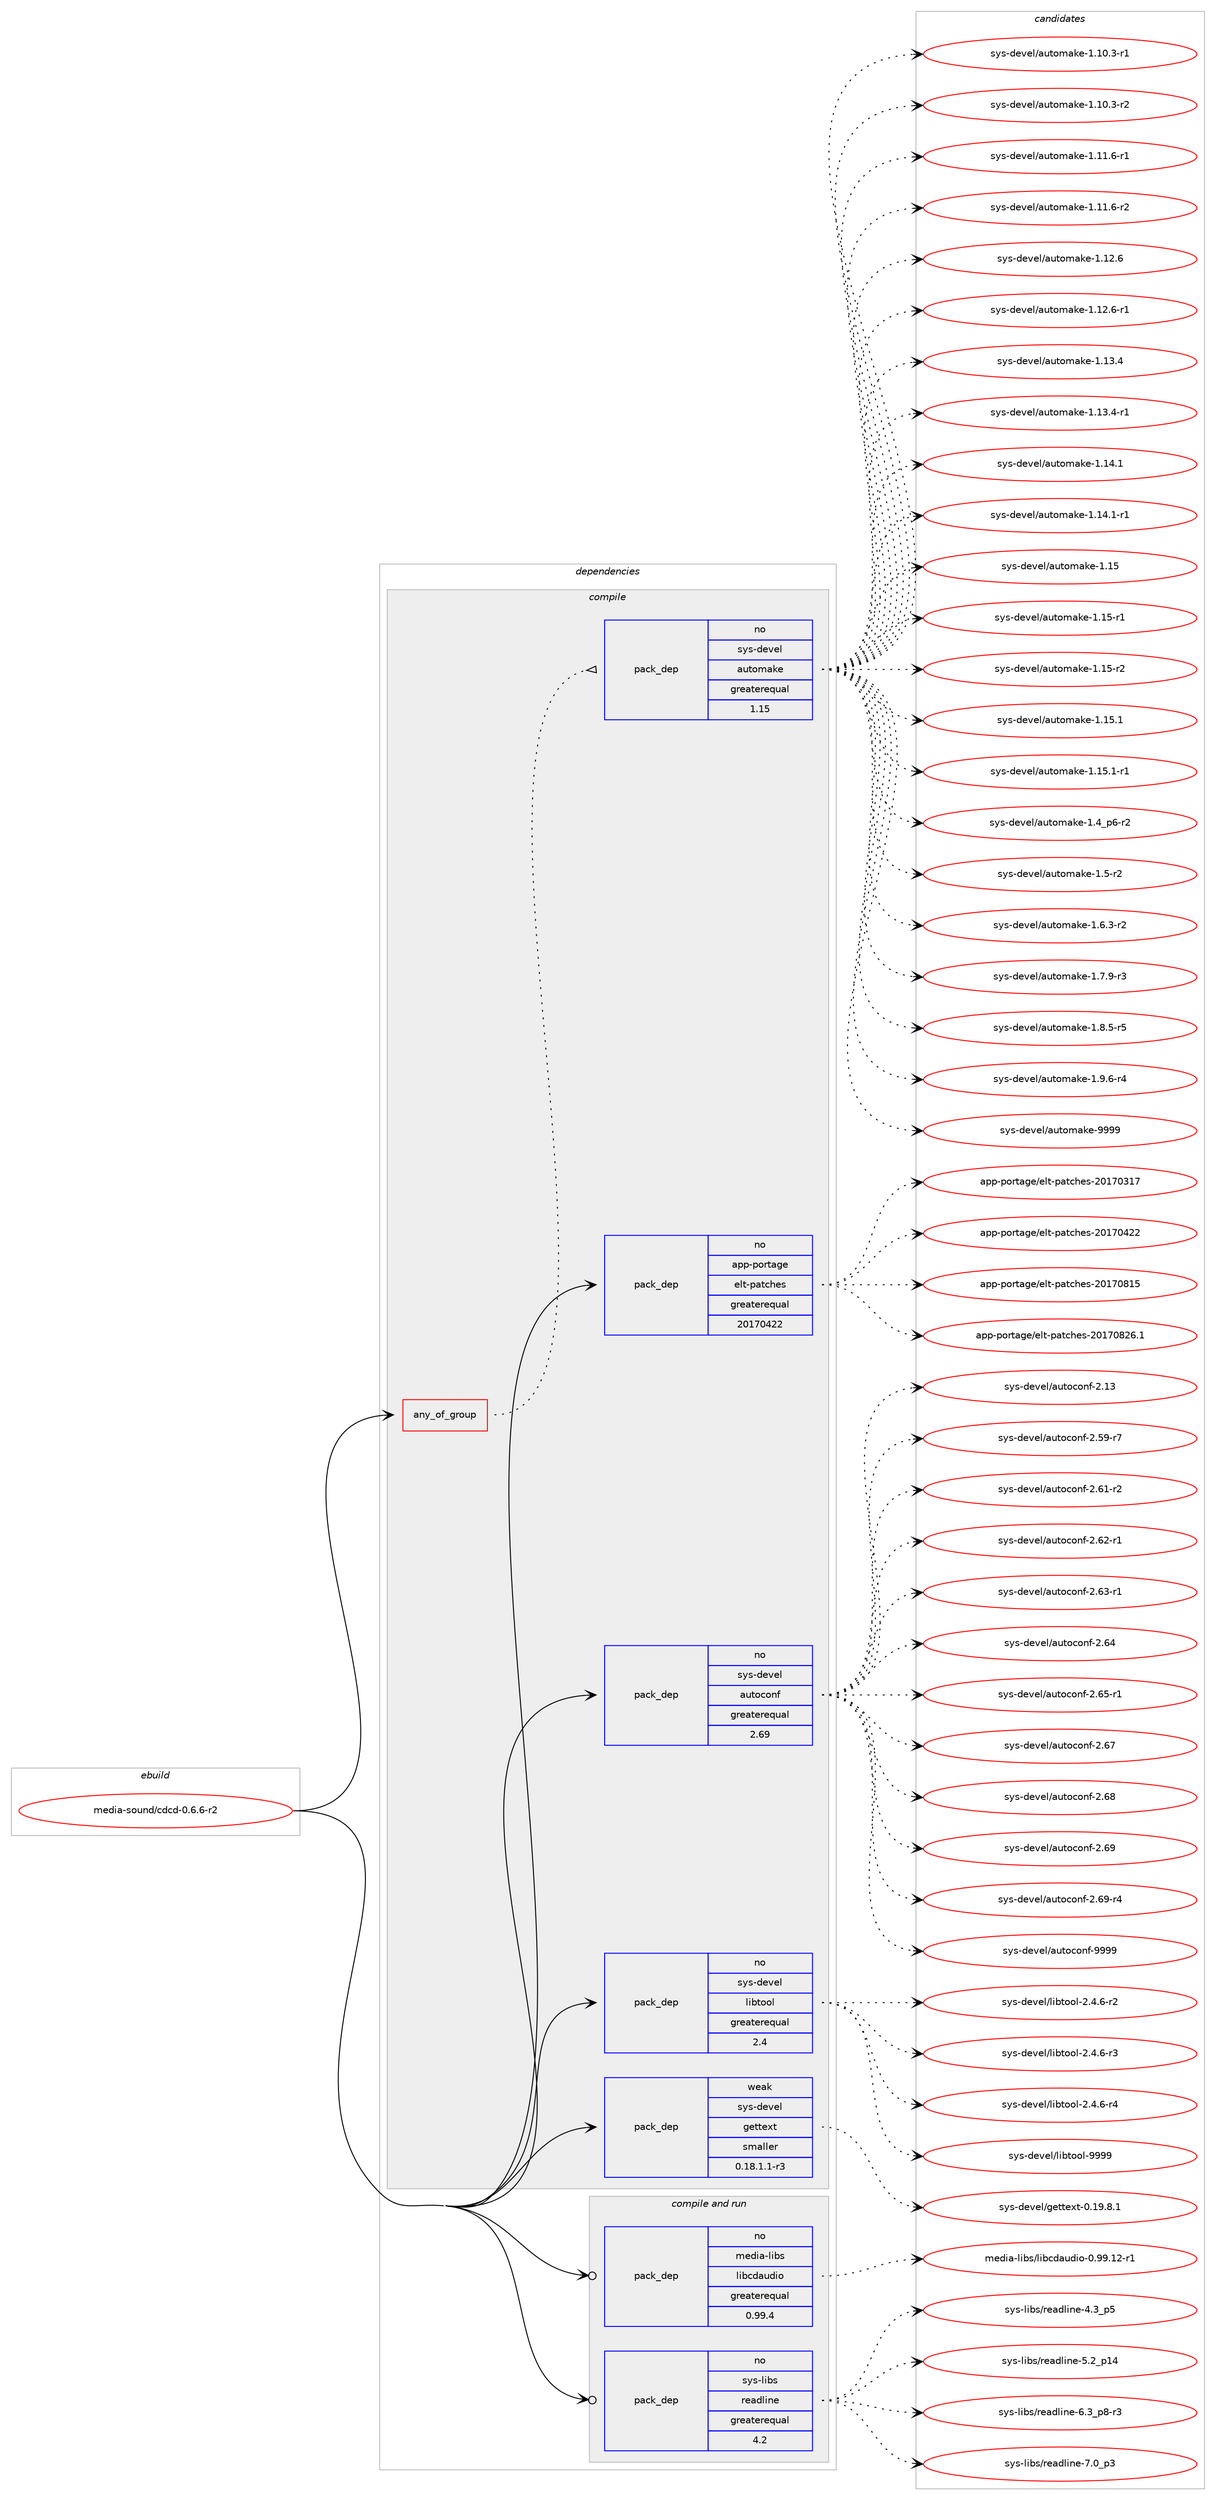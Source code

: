 digraph prolog {

# *************
# Graph options
# *************

newrank=true;
concentrate=true;
compound=true;
graph [rankdir=LR,fontname=Helvetica,fontsize=10,ranksep=1.5];#, ranksep=2.5, nodesep=0.2];
edge  [arrowhead=vee];
node  [fontname=Helvetica,fontsize=10];

# **********
# The ebuild
# **********

subgraph cluster_leftcol {
color=gray;
rank=same;
label=<<i>ebuild</i>>;
id [label="media-sound/cdcd-0.6.6-r2", color=red, width=4, href="../media-sound/cdcd-0.6.6-r2.svg"];
}

# ****************
# The dependencies
# ****************

subgraph cluster_midcol {
color=gray;
label=<<i>dependencies</i>>;
subgraph cluster_compile {
fillcolor="#eeeeee";
style=filled;
label=<<i>compile</i>>;
subgraph any5932 {
dependency379536 [label=<<TABLE BORDER="0" CELLBORDER="1" CELLSPACING="0" CELLPADDING="4"><TR><TD CELLPADDING="10">any_of_group</TD></TR></TABLE>>, shape=none, color=red];subgraph pack280412 {
dependency379537 [label=<<TABLE BORDER="0" CELLBORDER="1" CELLSPACING="0" CELLPADDING="4" WIDTH="220"><TR><TD ROWSPAN="6" CELLPADDING="30">pack_dep</TD></TR><TR><TD WIDTH="110">no</TD></TR><TR><TD>sys-devel</TD></TR><TR><TD>automake</TD></TR><TR><TD>greaterequal</TD></TR><TR><TD>1.15</TD></TR></TABLE>>, shape=none, color=blue];
}
dependency379536:e -> dependency379537:w [weight=20,style="dotted",arrowhead="oinv"];
}
id:e -> dependency379536:w [weight=20,style="solid",arrowhead="vee"];
subgraph pack280413 {
dependency379538 [label=<<TABLE BORDER="0" CELLBORDER="1" CELLSPACING="0" CELLPADDING="4" WIDTH="220"><TR><TD ROWSPAN="6" CELLPADDING="30">pack_dep</TD></TR><TR><TD WIDTH="110">no</TD></TR><TR><TD>app-portage</TD></TR><TR><TD>elt-patches</TD></TR><TR><TD>greaterequal</TD></TR><TR><TD>20170422</TD></TR></TABLE>>, shape=none, color=blue];
}
id:e -> dependency379538:w [weight=20,style="solid",arrowhead="vee"];
subgraph pack280414 {
dependency379539 [label=<<TABLE BORDER="0" CELLBORDER="1" CELLSPACING="0" CELLPADDING="4" WIDTH="220"><TR><TD ROWSPAN="6" CELLPADDING="30">pack_dep</TD></TR><TR><TD WIDTH="110">no</TD></TR><TR><TD>sys-devel</TD></TR><TR><TD>autoconf</TD></TR><TR><TD>greaterequal</TD></TR><TR><TD>2.69</TD></TR></TABLE>>, shape=none, color=blue];
}
id:e -> dependency379539:w [weight=20,style="solid",arrowhead="vee"];
subgraph pack280415 {
dependency379540 [label=<<TABLE BORDER="0" CELLBORDER="1" CELLSPACING="0" CELLPADDING="4" WIDTH="220"><TR><TD ROWSPAN="6" CELLPADDING="30">pack_dep</TD></TR><TR><TD WIDTH="110">no</TD></TR><TR><TD>sys-devel</TD></TR><TR><TD>libtool</TD></TR><TR><TD>greaterequal</TD></TR><TR><TD>2.4</TD></TR></TABLE>>, shape=none, color=blue];
}
id:e -> dependency379540:w [weight=20,style="solid",arrowhead="vee"];
subgraph pack280416 {
dependency379541 [label=<<TABLE BORDER="0" CELLBORDER="1" CELLSPACING="0" CELLPADDING="4" WIDTH="220"><TR><TD ROWSPAN="6" CELLPADDING="30">pack_dep</TD></TR><TR><TD WIDTH="110">weak</TD></TR><TR><TD>sys-devel</TD></TR><TR><TD>gettext</TD></TR><TR><TD>smaller</TD></TR><TR><TD>0.18.1.1-r3</TD></TR></TABLE>>, shape=none, color=blue];
}
id:e -> dependency379541:w [weight=20,style="solid",arrowhead="vee"];
}
subgraph cluster_compileandrun {
fillcolor="#eeeeee";
style=filled;
label=<<i>compile and run</i>>;
subgraph pack280417 {
dependency379542 [label=<<TABLE BORDER="0" CELLBORDER="1" CELLSPACING="0" CELLPADDING="4" WIDTH="220"><TR><TD ROWSPAN="6" CELLPADDING="30">pack_dep</TD></TR><TR><TD WIDTH="110">no</TD></TR><TR><TD>media-libs</TD></TR><TR><TD>libcdaudio</TD></TR><TR><TD>greaterequal</TD></TR><TR><TD>0.99.4</TD></TR></TABLE>>, shape=none, color=blue];
}
id:e -> dependency379542:w [weight=20,style="solid",arrowhead="odotvee"];
subgraph pack280418 {
dependency379543 [label=<<TABLE BORDER="0" CELLBORDER="1" CELLSPACING="0" CELLPADDING="4" WIDTH="220"><TR><TD ROWSPAN="6" CELLPADDING="30">pack_dep</TD></TR><TR><TD WIDTH="110">no</TD></TR><TR><TD>sys-libs</TD></TR><TR><TD>readline</TD></TR><TR><TD>greaterequal</TD></TR><TR><TD>4.2</TD></TR></TABLE>>, shape=none, color=blue];
}
id:e -> dependency379543:w [weight=20,style="solid",arrowhead="odotvee"];
}
subgraph cluster_run {
fillcolor="#eeeeee";
style=filled;
label=<<i>run</i>>;
}
}

# **************
# The candidates
# **************

subgraph cluster_choices {
rank=same;
color=gray;
label=<<i>candidates</i>>;

subgraph choice280412 {
color=black;
nodesep=1;
choice11512111545100101118101108479711711611110997107101454946494846514511449 [label="sys-devel/automake-1.10.3-r1", color=red, width=4,href="../sys-devel/automake-1.10.3-r1.svg"];
choice11512111545100101118101108479711711611110997107101454946494846514511450 [label="sys-devel/automake-1.10.3-r2", color=red, width=4,href="../sys-devel/automake-1.10.3-r2.svg"];
choice11512111545100101118101108479711711611110997107101454946494946544511449 [label="sys-devel/automake-1.11.6-r1", color=red, width=4,href="../sys-devel/automake-1.11.6-r1.svg"];
choice11512111545100101118101108479711711611110997107101454946494946544511450 [label="sys-devel/automake-1.11.6-r2", color=red, width=4,href="../sys-devel/automake-1.11.6-r2.svg"];
choice1151211154510010111810110847971171161111099710710145494649504654 [label="sys-devel/automake-1.12.6", color=red, width=4,href="../sys-devel/automake-1.12.6.svg"];
choice11512111545100101118101108479711711611110997107101454946495046544511449 [label="sys-devel/automake-1.12.6-r1", color=red, width=4,href="../sys-devel/automake-1.12.6-r1.svg"];
choice1151211154510010111810110847971171161111099710710145494649514652 [label="sys-devel/automake-1.13.4", color=red, width=4,href="../sys-devel/automake-1.13.4.svg"];
choice11512111545100101118101108479711711611110997107101454946495146524511449 [label="sys-devel/automake-1.13.4-r1", color=red, width=4,href="../sys-devel/automake-1.13.4-r1.svg"];
choice1151211154510010111810110847971171161111099710710145494649524649 [label="sys-devel/automake-1.14.1", color=red, width=4,href="../sys-devel/automake-1.14.1.svg"];
choice11512111545100101118101108479711711611110997107101454946495246494511449 [label="sys-devel/automake-1.14.1-r1", color=red, width=4,href="../sys-devel/automake-1.14.1-r1.svg"];
choice115121115451001011181011084797117116111109971071014549464953 [label="sys-devel/automake-1.15", color=red, width=4,href="../sys-devel/automake-1.15.svg"];
choice1151211154510010111810110847971171161111099710710145494649534511449 [label="sys-devel/automake-1.15-r1", color=red, width=4,href="../sys-devel/automake-1.15-r1.svg"];
choice1151211154510010111810110847971171161111099710710145494649534511450 [label="sys-devel/automake-1.15-r2", color=red, width=4,href="../sys-devel/automake-1.15-r2.svg"];
choice1151211154510010111810110847971171161111099710710145494649534649 [label="sys-devel/automake-1.15.1", color=red, width=4,href="../sys-devel/automake-1.15.1.svg"];
choice11512111545100101118101108479711711611110997107101454946495346494511449 [label="sys-devel/automake-1.15.1-r1", color=red, width=4,href="../sys-devel/automake-1.15.1-r1.svg"];
choice115121115451001011181011084797117116111109971071014549465295112544511450 [label="sys-devel/automake-1.4_p6-r2", color=red, width=4,href="../sys-devel/automake-1.4_p6-r2.svg"];
choice11512111545100101118101108479711711611110997107101454946534511450 [label="sys-devel/automake-1.5-r2", color=red, width=4,href="../sys-devel/automake-1.5-r2.svg"];
choice115121115451001011181011084797117116111109971071014549465446514511450 [label="sys-devel/automake-1.6.3-r2", color=red, width=4,href="../sys-devel/automake-1.6.3-r2.svg"];
choice115121115451001011181011084797117116111109971071014549465546574511451 [label="sys-devel/automake-1.7.9-r3", color=red, width=4,href="../sys-devel/automake-1.7.9-r3.svg"];
choice115121115451001011181011084797117116111109971071014549465646534511453 [label="sys-devel/automake-1.8.5-r5", color=red, width=4,href="../sys-devel/automake-1.8.5-r5.svg"];
choice115121115451001011181011084797117116111109971071014549465746544511452 [label="sys-devel/automake-1.9.6-r4", color=red, width=4,href="../sys-devel/automake-1.9.6-r4.svg"];
choice115121115451001011181011084797117116111109971071014557575757 [label="sys-devel/automake-9999", color=red, width=4,href="../sys-devel/automake-9999.svg"];
dependency379537:e -> choice11512111545100101118101108479711711611110997107101454946494846514511449:w [style=dotted,weight="100"];
dependency379537:e -> choice11512111545100101118101108479711711611110997107101454946494846514511450:w [style=dotted,weight="100"];
dependency379537:e -> choice11512111545100101118101108479711711611110997107101454946494946544511449:w [style=dotted,weight="100"];
dependency379537:e -> choice11512111545100101118101108479711711611110997107101454946494946544511450:w [style=dotted,weight="100"];
dependency379537:e -> choice1151211154510010111810110847971171161111099710710145494649504654:w [style=dotted,weight="100"];
dependency379537:e -> choice11512111545100101118101108479711711611110997107101454946495046544511449:w [style=dotted,weight="100"];
dependency379537:e -> choice1151211154510010111810110847971171161111099710710145494649514652:w [style=dotted,weight="100"];
dependency379537:e -> choice11512111545100101118101108479711711611110997107101454946495146524511449:w [style=dotted,weight="100"];
dependency379537:e -> choice1151211154510010111810110847971171161111099710710145494649524649:w [style=dotted,weight="100"];
dependency379537:e -> choice11512111545100101118101108479711711611110997107101454946495246494511449:w [style=dotted,weight="100"];
dependency379537:e -> choice115121115451001011181011084797117116111109971071014549464953:w [style=dotted,weight="100"];
dependency379537:e -> choice1151211154510010111810110847971171161111099710710145494649534511449:w [style=dotted,weight="100"];
dependency379537:e -> choice1151211154510010111810110847971171161111099710710145494649534511450:w [style=dotted,weight="100"];
dependency379537:e -> choice1151211154510010111810110847971171161111099710710145494649534649:w [style=dotted,weight="100"];
dependency379537:e -> choice11512111545100101118101108479711711611110997107101454946495346494511449:w [style=dotted,weight="100"];
dependency379537:e -> choice115121115451001011181011084797117116111109971071014549465295112544511450:w [style=dotted,weight="100"];
dependency379537:e -> choice11512111545100101118101108479711711611110997107101454946534511450:w [style=dotted,weight="100"];
dependency379537:e -> choice115121115451001011181011084797117116111109971071014549465446514511450:w [style=dotted,weight="100"];
dependency379537:e -> choice115121115451001011181011084797117116111109971071014549465546574511451:w [style=dotted,weight="100"];
dependency379537:e -> choice115121115451001011181011084797117116111109971071014549465646534511453:w [style=dotted,weight="100"];
dependency379537:e -> choice115121115451001011181011084797117116111109971071014549465746544511452:w [style=dotted,weight="100"];
dependency379537:e -> choice115121115451001011181011084797117116111109971071014557575757:w [style=dotted,weight="100"];
}
subgraph choice280413 {
color=black;
nodesep=1;
choice97112112451121111141169710310147101108116451129711699104101115455048495548514955 [label="app-portage/elt-patches-20170317", color=red, width=4,href="../app-portage/elt-patches-20170317.svg"];
choice97112112451121111141169710310147101108116451129711699104101115455048495548525050 [label="app-portage/elt-patches-20170422", color=red, width=4,href="../app-portage/elt-patches-20170422.svg"];
choice97112112451121111141169710310147101108116451129711699104101115455048495548564953 [label="app-portage/elt-patches-20170815", color=red, width=4,href="../app-portage/elt-patches-20170815.svg"];
choice971121124511211111411697103101471011081164511297116991041011154550484955485650544649 [label="app-portage/elt-patches-20170826.1", color=red, width=4,href="../app-portage/elt-patches-20170826.1.svg"];
dependency379538:e -> choice97112112451121111141169710310147101108116451129711699104101115455048495548514955:w [style=dotted,weight="100"];
dependency379538:e -> choice97112112451121111141169710310147101108116451129711699104101115455048495548525050:w [style=dotted,weight="100"];
dependency379538:e -> choice97112112451121111141169710310147101108116451129711699104101115455048495548564953:w [style=dotted,weight="100"];
dependency379538:e -> choice971121124511211111411697103101471011081164511297116991041011154550484955485650544649:w [style=dotted,weight="100"];
}
subgraph choice280414 {
color=black;
nodesep=1;
choice115121115451001011181011084797117116111991111101024550464951 [label="sys-devel/autoconf-2.13", color=red, width=4,href="../sys-devel/autoconf-2.13.svg"];
choice1151211154510010111810110847971171161119911111010245504653574511455 [label="sys-devel/autoconf-2.59-r7", color=red, width=4,href="../sys-devel/autoconf-2.59-r7.svg"];
choice1151211154510010111810110847971171161119911111010245504654494511450 [label="sys-devel/autoconf-2.61-r2", color=red, width=4,href="../sys-devel/autoconf-2.61-r2.svg"];
choice1151211154510010111810110847971171161119911111010245504654504511449 [label="sys-devel/autoconf-2.62-r1", color=red, width=4,href="../sys-devel/autoconf-2.62-r1.svg"];
choice1151211154510010111810110847971171161119911111010245504654514511449 [label="sys-devel/autoconf-2.63-r1", color=red, width=4,href="../sys-devel/autoconf-2.63-r1.svg"];
choice115121115451001011181011084797117116111991111101024550465452 [label="sys-devel/autoconf-2.64", color=red, width=4,href="../sys-devel/autoconf-2.64.svg"];
choice1151211154510010111810110847971171161119911111010245504654534511449 [label="sys-devel/autoconf-2.65-r1", color=red, width=4,href="../sys-devel/autoconf-2.65-r1.svg"];
choice115121115451001011181011084797117116111991111101024550465455 [label="sys-devel/autoconf-2.67", color=red, width=4,href="../sys-devel/autoconf-2.67.svg"];
choice115121115451001011181011084797117116111991111101024550465456 [label="sys-devel/autoconf-2.68", color=red, width=4,href="../sys-devel/autoconf-2.68.svg"];
choice115121115451001011181011084797117116111991111101024550465457 [label="sys-devel/autoconf-2.69", color=red, width=4,href="../sys-devel/autoconf-2.69.svg"];
choice1151211154510010111810110847971171161119911111010245504654574511452 [label="sys-devel/autoconf-2.69-r4", color=red, width=4,href="../sys-devel/autoconf-2.69-r4.svg"];
choice115121115451001011181011084797117116111991111101024557575757 [label="sys-devel/autoconf-9999", color=red, width=4,href="../sys-devel/autoconf-9999.svg"];
dependency379539:e -> choice115121115451001011181011084797117116111991111101024550464951:w [style=dotted,weight="100"];
dependency379539:e -> choice1151211154510010111810110847971171161119911111010245504653574511455:w [style=dotted,weight="100"];
dependency379539:e -> choice1151211154510010111810110847971171161119911111010245504654494511450:w [style=dotted,weight="100"];
dependency379539:e -> choice1151211154510010111810110847971171161119911111010245504654504511449:w [style=dotted,weight="100"];
dependency379539:e -> choice1151211154510010111810110847971171161119911111010245504654514511449:w [style=dotted,weight="100"];
dependency379539:e -> choice115121115451001011181011084797117116111991111101024550465452:w [style=dotted,weight="100"];
dependency379539:e -> choice1151211154510010111810110847971171161119911111010245504654534511449:w [style=dotted,weight="100"];
dependency379539:e -> choice115121115451001011181011084797117116111991111101024550465455:w [style=dotted,weight="100"];
dependency379539:e -> choice115121115451001011181011084797117116111991111101024550465456:w [style=dotted,weight="100"];
dependency379539:e -> choice115121115451001011181011084797117116111991111101024550465457:w [style=dotted,weight="100"];
dependency379539:e -> choice1151211154510010111810110847971171161119911111010245504654574511452:w [style=dotted,weight="100"];
dependency379539:e -> choice115121115451001011181011084797117116111991111101024557575757:w [style=dotted,weight="100"];
}
subgraph choice280415 {
color=black;
nodesep=1;
choice1151211154510010111810110847108105981161111111084550465246544511450 [label="sys-devel/libtool-2.4.6-r2", color=red, width=4,href="../sys-devel/libtool-2.4.6-r2.svg"];
choice1151211154510010111810110847108105981161111111084550465246544511451 [label="sys-devel/libtool-2.4.6-r3", color=red, width=4,href="../sys-devel/libtool-2.4.6-r3.svg"];
choice1151211154510010111810110847108105981161111111084550465246544511452 [label="sys-devel/libtool-2.4.6-r4", color=red, width=4,href="../sys-devel/libtool-2.4.6-r4.svg"];
choice1151211154510010111810110847108105981161111111084557575757 [label="sys-devel/libtool-9999", color=red, width=4,href="../sys-devel/libtool-9999.svg"];
dependency379540:e -> choice1151211154510010111810110847108105981161111111084550465246544511450:w [style=dotted,weight="100"];
dependency379540:e -> choice1151211154510010111810110847108105981161111111084550465246544511451:w [style=dotted,weight="100"];
dependency379540:e -> choice1151211154510010111810110847108105981161111111084550465246544511452:w [style=dotted,weight="100"];
dependency379540:e -> choice1151211154510010111810110847108105981161111111084557575757:w [style=dotted,weight="100"];
}
subgraph choice280416 {
color=black;
nodesep=1;
choice1151211154510010111810110847103101116116101120116454846495746564649 [label="sys-devel/gettext-0.19.8.1", color=red, width=4,href="../sys-devel/gettext-0.19.8.1.svg"];
dependency379541:e -> choice1151211154510010111810110847103101116116101120116454846495746564649:w [style=dotted,weight="100"];
}
subgraph choice280417 {
color=black;
nodesep=1;
choice1091011001059745108105981154710810598991009711710010511145484657574649504511449 [label="media-libs/libcdaudio-0.99.12-r1", color=red, width=4,href="../media-libs/libcdaudio-0.99.12-r1.svg"];
dependency379542:e -> choice1091011001059745108105981154710810598991009711710010511145484657574649504511449:w [style=dotted,weight="100"];
}
subgraph choice280418 {
color=black;
nodesep=1;
choice11512111545108105981154711410197100108105110101455246519511253 [label="sys-libs/readline-4.3_p5", color=red, width=4,href="../sys-libs/readline-4.3_p5.svg"];
choice1151211154510810598115471141019710010810511010145534650951124952 [label="sys-libs/readline-5.2_p14", color=red, width=4,href="../sys-libs/readline-5.2_p14.svg"];
choice115121115451081059811547114101971001081051101014554465195112564511451 [label="sys-libs/readline-6.3_p8-r3", color=red, width=4,href="../sys-libs/readline-6.3_p8-r3.svg"];
choice11512111545108105981154711410197100108105110101455546489511251 [label="sys-libs/readline-7.0_p3", color=red, width=4,href="../sys-libs/readline-7.0_p3.svg"];
dependency379543:e -> choice11512111545108105981154711410197100108105110101455246519511253:w [style=dotted,weight="100"];
dependency379543:e -> choice1151211154510810598115471141019710010810511010145534650951124952:w [style=dotted,weight="100"];
dependency379543:e -> choice115121115451081059811547114101971001081051101014554465195112564511451:w [style=dotted,weight="100"];
dependency379543:e -> choice11512111545108105981154711410197100108105110101455546489511251:w [style=dotted,weight="100"];
}
}

}
